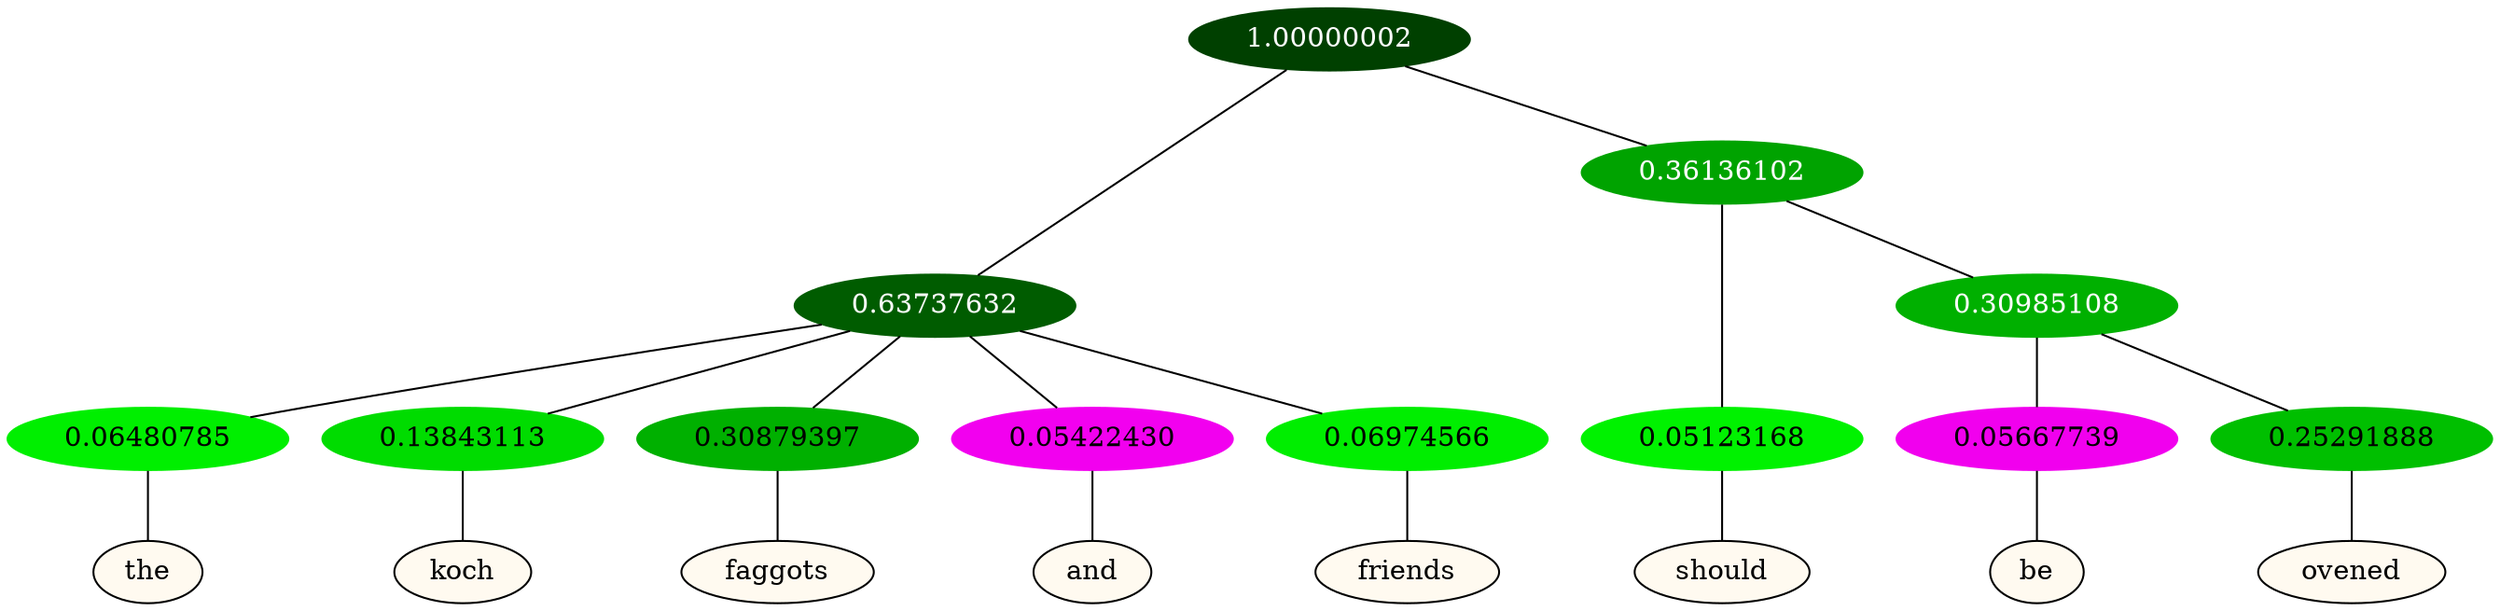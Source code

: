 graph {
	node [format=png height=0.15 nodesep=0.001 ordering=out overlap=prism overlap_scaling=0.01 ranksep=0.001 ratio=0.2 style=filled width=0.15]
	{
		rank=same
		a_w_3 [label=the color=black fillcolor=floralwhite style="filled,solid"]
		a_w_4 [label=koch color=black fillcolor=floralwhite style="filled,solid"]
		a_w_5 [label=faggots color=black fillcolor=floralwhite style="filled,solid"]
		a_w_6 [label=and color=black fillcolor=floralwhite style="filled,solid"]
		a_w_7 [label=friends color=black fillcolor=floralwhite style="filled,solid"]
		a_w_8 [label=should color=black fillcolor=floralwhite style="filled,solid"]
		a_w_10 [label=be color=black fillcolor=floralwhite style="filled,solid"]
		a_w_11 [label=ovened color=black fillcolor=floralwhite style="filled,solid"]
	}
	a_n_3 -- a_w_3
	a_n_4 -- a_w_4
	a_n_5 -- a_w_5
	a_n_6 -- a_w_6
	a_n_7 -- a_w_7
	a_n_8 -- a_w_8
	a_n_10 -- a_w_10
	a_n_11 -- a_w_11
	{
		rank=same
		a_n_3 [label=0.06480785 color="0.334 1.000 0.935" fontcolor=black]
		a_n_4 [label=0.13843113 color="0.334 1.000 0.862" fontcolor=black]
		a_n_5 [label=0.30879397 color="0.334 1.000 0.691" fontcolor=black]
		a_n_6 [label=0.05422430 color="0.835 1.000 0.946" fontcolor=black]
		a_n_7 [label=0.06974566 color="0.334 1.000 0.930" fontcolor=black]
		a_n_8 [label=0.05123168 color="0.334 1.000 0.949" fontcolor=black]
		a_n_10 [label=0.05667739 color="0.835 1.000 0.943" fontcolor=black]
		a_n_11 [label=0.25291888 color="0.334 1.000 0.747" fontcolor=black]
	}
	a_n_0 [label=1.00000002 color="0.334 1.000 0.250" fontcolor=grey99]
	a_n_1 [label=0.63737632 color="0.334 1.000 0.363" fontcolor=grey99]
	a_n_0 -- a_n_1
	a_n_2 [label=0.36136102 color="0.334 1.000 0.639" fontcolor=grey99]
	a_n_0 -- a_n_2
	a_n_1 -- a_n_3
	a_n_1 -- a_n_4
	a_n_1 -- a_n_5
	a_n_1 -- a_n_6
	a_n_1 -- a_n_7
	a_n_2 -- a_n_8
	a_n_9 [label=0.30985108 color="0.334 1.000 0.690" fontcolor=grey99]
	a_n_2 -- a_n_9
	a_n_9 -- a_n_10
	a_n_9 -- a_n_11
}
